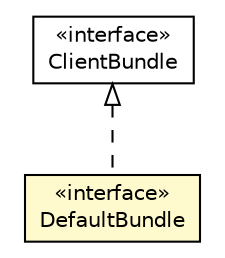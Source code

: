 #!/usr/local/bin/dot
#
# Class diagram 
# Generated by UMLGraph version 5.4 (http://www.umlgraph.org/)
#

digraph G {
	edge [fontname="Helvetica",fontsize=10,labelfontname="Helvetica",labelfontsize=10];
	node [fontname="Helvetica",fontsize=10,shape=plaintext];
	nodesep=0.25;
	ranksep=0.5;
	// hu.sch.kfc.client.ui.DefaultBundle
	c3737 [label=<<table title="hu.sch.kfc.client.ui.DefaultBundle" border="0" cellborder="1" cellspacing="0" cellpadding="2" port="p" bgcolor="lemonChiffon" href="./DefaultBundle.html">
		<tr><td><table border="0" cellspacing="0" cellpadding="1">
<tr><td align="center" balign="center"> &#171;interface&#187; </td></tr>
<tr><td align="center" balign="center"> DefaultBundle </td></tr>
		</table></td></tr>
		</table>>, URL="./DefaultBundle.html", fontname="Helvetica", fontcolor="black", fontsize=10.0];
	//hu.sch.kfc.client.ui.DefaultBundle implements com.google.gwt.resources.client.ClientBundle
	c3796:p -> c3737:p [dir=back,arrowtail=empty,style=dashed];
	// com.google.gwt.resources.client.ClientBundle
	c3796 [label=<<table title="com.google.gwt.resources.client.ClientBundle" border="0" cellborder="1" cellspacing="0" cellpadding="2" port="p">
		<tr><td><table border="0" cellspacing="0" cellpadding="1">
<tr><td align="center" balign="center"> &#171;interface&#187; </td></tr>
<tr><td align="center" balign="center"> ClientBundle </td></tr>
		</table></td></tr>
		</table>>, URL="null", fontname="Helvetica", fontcolor="black", fontsize=10.0];
}

